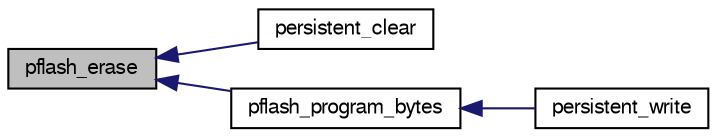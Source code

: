 digraph "pflash_erase"
{
  edge [fontname="FreeSans",fontsize="10",labelfontname="FreeSans",labelfontsize="10"];
  node [fontname="FreeSans",fontsize="10",shape=record];
  rankdir="LR";
  Node1 [label="pflash_erase",height=0.2,width=0.4,color="black", fillcolor="grey75", style="filled", fontcolor="black"];
  Node1 -> Node2 [dir="back",color="midnightblue",fontsize="10",style="solid",fontname="FreeSans"];
  Node2 [label="persistent_clear",height=0.2,width=0.4,color="black", fillcolor="white", style="filled",URL="$stm32_2modules_2core_2settings__arch_8c.html#a96bbf08af032ab9c1e7c15c66eb2d513"];
  Node1 -> Node3 [dir="back",color="midnightblue",fontsize="10",style="solid",fontname="FreeSans"];
  Node3 [label="pflash_program_bytes",height=0.2,width=0.4,color="black", fillcolor="white", style="filled",URL="$stm32_2modules_2core_2settings__arch_8c.html#a411e0bd753ef59a0381f9d478d3d1bd2"];
  Node3 -> Node4 [dir="back",color="midnightblue",fontsize="10",style="solid",fontname="FreeSans"];
  Node4 [label="persistent_write",height=0.2,width=0.4,color="black", fillcolor="white", style="filled",URL="$stm32_2modules_2core_2settings__arch_8c.html#a069b2bcf8fcf2d115466efa163c7583e"];
}
